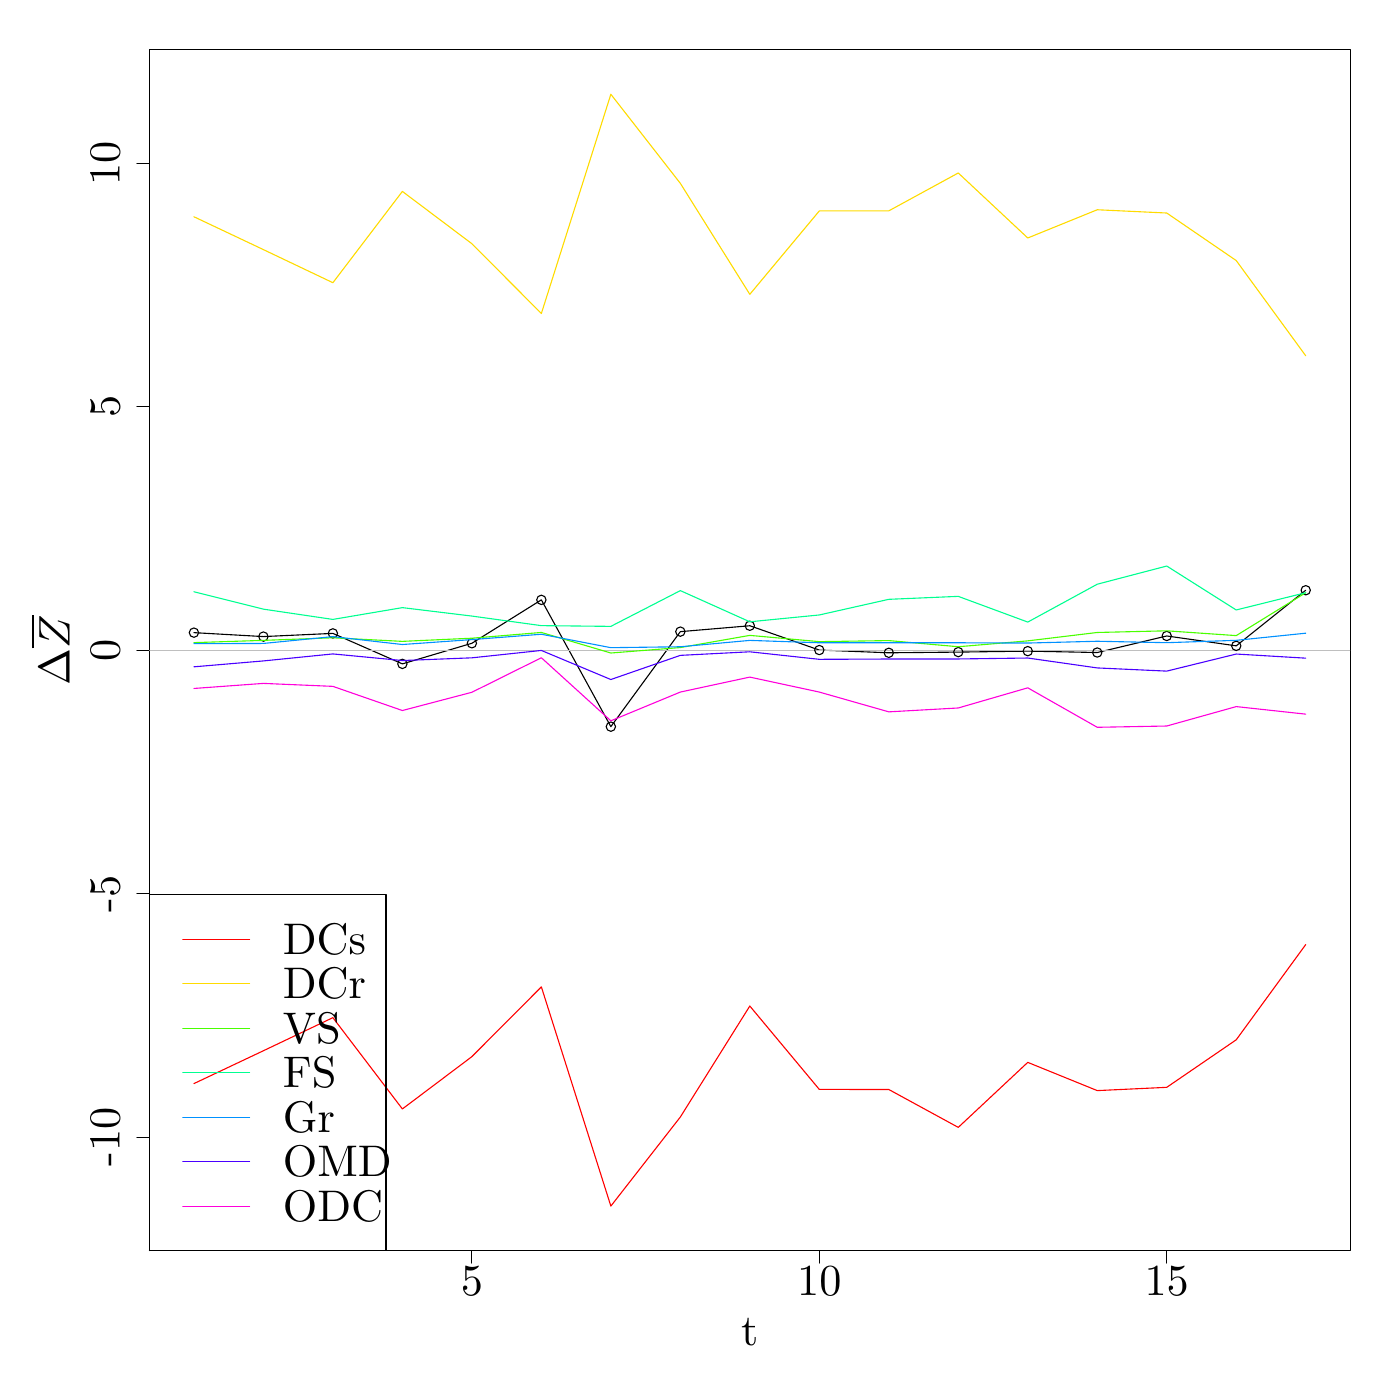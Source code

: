 % Created by tikzDevice version 0.7.0 on 2014-05-27 10:00:43
% !TEX encoding = UTF-8 Unicode
\documentclass{article}
\nonstopmode

\usepackage{tikz}

\usepackage[active,tightpage,psfixbb]{preview}

\PreviewEnvironment{pgfpicture}

\setlength\PreviewBorder{0pt}

\newcommand{\SweaveOpts}[1]{}  % do not interfere with LaTeX
\newcommand{\SweaveInput}[1]{} % because they are not real TeX commands
\newcommand{\Sexpr}[1]{}       % will only be parsed by R


\setlength\parindent{0pt}
\usepackage{mdframed}

\begin{document}

\begin{tikzpicture}[x=1pt,y=1pt]
\definecolor[named]{fillColor}{rgb}{1.00,1.00,1.00}
\path[use as bounding box,fill=fillColor,fill opacity=0.00] (0,0) rectangle (505.89,505.89);
\begin{scope}
\path[clip] ( 54.00, 54.00) rectangle (487.89,487.89);
\definecolor[named]{drawColor}{rgb}{0.00,0.00,0.00}

\path[draw=drawColor,line width= 0.4pt,line join=round,line cap=round] ( 70.07,277.28) --
	( 95.18,275.86) --
	(120.29,277.01) --
	(145.40,265.99) --
	(170.51,273.44) --
	(195.62,289.13) --
	(220.73,243.31) --
	(245.84,277.64) --
	(270.94,279.77) --
	(296.05,270.99) --
	(321.16,270.00) --
	(346.27,270.25) --
	(371.38,270.60) --
	(396.49,270.10) --
	(421.60,276.08) --
	(446.71,272.51) --
	(471.82,292.60);
\end{scope}
\begin{scope}
\path[clip] (  0.00,  0.00) rectangle (505.89,505.89);
\definecolor[named]{drawColor}{rgb}{0.00,0.00,0.00}

\path[draw=drawColor,line width= 0.4pt,line join=round,line cap=round] (170.51, 54.00) -- (421.60, 54.00);

\path[draw=drawColor,line width= 0.4pt,line join=round,line cap=round] (170.51, 54.00) -- (170.51, 49.50);

\path[draw=drawColor,line width= 0.4pt,line join=round,line cap=round] (296.05, 54.00) -- (296.05, 49.50);

\path[draw=drawColor,line width= 0.4pt,line join=round,line cap=round] (421.60, 54.00) -- (421.60, 49.50);

\node[text=drawColor,anchor=base,inner sep=0pt, outer sep=0pt, scale=  1.60] at (170.51, 37.80) {5};

\node[text=drawColor,anchor=base,inner sep=0pt, outer sep=0pt, scale=  1.60] at (296.05, 37.80) {10};

\node[text=drawColor,anchor=base,inner sep=0pt, outer sep=0pt, scale=  1.60] at (421.60, 37.80) {15};

\path[draw=drawColor,line width= 0.4pt,line join=round,line cap=round] ( 54.00, 95.01) -- ( 54.00,446.88);

\path[draw=drawColor,line width= 0.4pt,line join=round,line cap=round] ( 54.00, 95.01) -- ( 49.50, 95.01);

\path[draw=drawColor,line width= 0.4pt,line join=round,line cap=round] ( 54.00,182.98) -- ( 49.50,182.98);

\path[draw=drawColor,line width= 0.4pt,line join=round,line cap=round] ( 54.00,270.95) -- ( 49.50,270.95);

\path[draw=drawColor,line width= 0.4pt,line join=round,line cap=round] ( 54.00,358.91) -- ( 49.50,358.91);

\path[draw=drawColor,line width= 0.4pt,line join=round,line cap=round] ( 54.00,446.88) -- ( 49.50,446.88);

\node[text=drawColor,rotate= 90.00,anchor=base,inner sep=0pt, outer sep=0pt, scale=  1.60] at ( 43.20, 95.01) {-10};

\node[text=drawColor,rotate= 90.00,anchor=base,inner sep=0pt, outer sep=0pt, scale=  1.60] at ( 43.20,182.98) {-5};

\node[text=drawColor,rotate= 90.00,anchor=base,inner sep=0pt, outer sep=0pt, scale=  1.60] at ( 43.20,270.95) {0};

\node[text=drawColor,rotate= 90.00,anchor=base,inner sep=0pt, outer sep=0pt, scale=  1.60] at ( 43.20,358.91) {5};

\node[text=drawColor,rotate= 90.00,anchor=base,inner sep=0pt, outer sep=0pt, scale=  1.60] at ( 43.20,446.88) {10};

\path[draw=drawColor,line width= 0.4pt,line join=round,line cap=round] ( 54.00, 54.00) --
	(487.89, 54.00) --
	(487.89,487.89) --
	( 54.00,487.89) --
	( 54.00, 54.00);
\end{scope}
\begin{scope}
\path[clip] (  0.00,  0.00) rectangle (505.89,505.89);
\definecolor[named]{drawColor}{rgb}{0.00,0.00,0.00}

\node[text=drawColor,anchor=base,inner sep=0pt, outer sep=0pt, scale=  1.60] at (270.95, 19.80) {t};

\node[text=drawColor,rotate= 90.00,anchor=base,inner sep=0pt, outer sep=0pt, scale=  1.60] at ( 25.20,270.95) {$\Delta \overline{Z}$};
\end{scope}
\begin{scope}
\path[clip] ( 54.00, 54.00) rectangle (487.89,487.89);
\definecolor[named]{drawColor}{rgb}{0.75,0.75,0.75}

\path[draw=drawColor,line width= 0.4pt,line join=round,line cap=round] ( 54.00,270.95) -- (487.89,270.95);
\definecolor[named]{drawColor}{rgb}{0.00,0.00,0.00}

\path[draw=drawColor,line width= 0.4pt,line join=round,line cap=round] ( 70.07,277.28) circle (  1.69);

\path[draw=drawColor,line width= 0.4pt,line join=round,line cap=round] ( 95.18,275.86) circle (  1.69);

\path[draw=drawColor,line width= 0.4pt,line join=round,line cap=round] (120.29,277.01) circle (  1.69);

\path[draw=drawColor,line width= 0.4pt,line join=round,line cap=round] (145.40,265.99) circle (  1.69);

\path[draw=drawColor,line width= 0.4pt,line join=round,line cap=round] (170.51,273.44) circle (  1.69);

\path[draw=drawColor,line width= 0.4pt,line join=round,line cap=round] (195.62,289.13) circle (  1.69);

\path[draw=drawColor,line width= 0.4pt,line join=round,line cap=round] (220.73,243.31) circle (  1.69);

\path[draw=drawColor,line width= 0.4pt,line join=round,line cap=round] (245.84,277.64) circle (  1.69);

\path[draw=drawColor,line width= 0.4pt,line join=round,line cap=round] (270.94,279.77) circle (  1.69);

\path[draw=drawColor,line width= 0.4pt,line join=round,line cap=round] (296.05,270.99) circle (  1.69);

\path[draw=drawColor,line width= 0.4pt,line join=round,line cap=round] (321.16,270.00) circle (  1.69);

\path[draw=drawColor,line width= 0.4pt,line join=round,line cap=round] (346.27,270.25) circle (  1.69);

\path[draw=drawColor,line width= 0.4pt,line join=round,line cap=round] (371.38,270.60) circle (  1.69);

\path[draw=drawColor,line width= 0.4pt,line join=round,line cap=round] (396.49,270.10) circle (  1.69);

\path[draw=drawColor,line width= 0.4pt,line join=round,line cap=round] (421.60,276.08) circle (  1.69);

\path[draw=drawColor,line width= 0.4pt,line join=round,line cap=round] (446.71,272.51) circle (  1.69);

\path[draw=drawColor,line width= 0.4pt,line join=round,line cap=round] (471.82,292.60) circle (  1.69);
\definecolor[named]{drawColor}{rgb}{1.00,0.00,0.00}

\path[draw=drawColor,line width= 0.4pt,line join=round,line cap=round] ( 70.07,114.33) --
	( 95.18,126.20) --
	(120.29,138.16) --
	(145.40,105.17) --
	(170.51,124.07) --
	(195.62,149.28) --
	(220.73, 70.07) --
	(245.84,102.26) --
	(270.94,142.36) --
	(296.05,112.23) --
	(321.16,112.20) --
	(346.27, 98.51) --
	(371.38,122.00) --
	(396.49,111.80) --
	(421.60,112.98) --
	(446.71,130.16) --
	(471.82,164.57);
\definecolor[named]{drawColor}{rgb}{1.00,0.86,0.00}

\path[draw=drawColor,line width= 0.4pt,line join=round,line cap=round] ( 70.07,427.56) --
	( 95.18,415.69) --
	(120.29,403.73) --
	(145.40,436.72) --
	(170.51,417.82) --
	(195.62,392.61) --
	(220.73,471.82) --
	(245.84,439.63) --
	(270.94,399.53) --
	(296.05,429.66) --
	(321.16,429.69) --
	(346.27,443.38) --
	(371.38,419.89) --
	(396.49,430.09) --
	(421.60,428.91) --
	(446.71,411.73) --
	(471.82,377.32);
\definecolor[named]{drawColor}{rgb}{0.29,1.00,0.00}

\path[draw=drawColor,line width= 0.4pt,line join=round,line cap=round] ( 70.07,273.67) --
	( 95.18,274.49) --
	(120.29,275.42) --
	(145.40,274.13) --
	(170.51,275.27) --
	(195.62,277.35) --
	(220.73,269.92) --
	(245.84,271.89) --
	(270.94,276.29) --
	(296.05,274.03) --
	(321.16,274.41) --
	(346.27,272.19) --
	(371.38,274.31) --
	(396.49,277.34) --
	(421.60,277.94) --
	(446.71,276.21) --
	(471.82,291.71);
\definecolor[named]{drawColor}{rgb}{0.00,1.00,0.57}

\path[draw=drawColor,line width= 0.4pt,line join=round,line cap=round] ( 70.07,292.06) --
	( 95.18,285.77) --
	(120.29,282.06) --
	(145.40,286.32) --
	(170.51,283.27) --
	(195.62,279.81) --
	(220.73,279.55) --
	(245.84,292.47) --
	(270.94,281.20) --
	(296.05,283.67) --
	(321.16,289.32) --
	(346.27,290.39) --
	(371.38,281.10) --
	(396.49,294.78) --
	(421.60,301.35) --
	(446.71,285.47) --
	(471.82,291.71);
\definecolor[named]{drawColor}{rgb}{0.00,0.57,1.00}

\path[draw=drawColor,line width= 0.4pt,line join=round,line cap=round] ( 70.07,273.29) --
	( 95.18,273.38) --
	(120.29,275.84) --
	(145.40,272.99) --
	(170.51,274.77) --
	(195.62,276.70) --
	(220.73,271.85) --
	(245.84,272.18) --
	(270.94,274.48) --
	(296.05,273.62) --
	(321.16,273.64) --
	(346.27,273.62) --
	(371.38,273.52) --
	(396.49,274.17) --
	(421.60,273.65) --
	(446.71,274.50) --
	(471.82,277.08);
\definecolor[named]{drawColor}{rgb}{0.29,0.00,1.00}

\path[draw=drawColor,line width= 0.4pt,line join=round,line cap=round] ( 70.07,264.93) --
	( 95.18,267.06) --
	(120.29,269.59) --
	(145.40,267.20) --
	(170.51,268.18) --
	(195.62,270.85) --
	(220.73,260.34) --
	(245.84,269.07) --
	(270.94,270.36) --
	(296.05,267.64) --
	(321.16,267.75) --
	(346.27,267.77) --
	(371.38,268.11) --
	(396.49,264.53) --
	(421.60,263.38) --
	(446.71,269.55) --
	(471.82,268.06);
\definecolor[named]{drawColor}{rgb}{1.00,0.00,0.86}

\path[draw=drawColor,line width= 0.4pt,line join=round,line cap=round] ( 70.07,257.11) --
	( 95.18,258.94) --
	(120.29,257.87) --
	(145.40,249.14) --
	(170.51,255.73) --
	(195.62,268.21) --
	(220.73,245.42) --
	(245.84,255.81) --
	(270.94,261.22) --
	(296.05,255.81) --
	(321.16,248.66) --
	(346.27,250.06) --
	(371.38,257.34) --
	(396.49,243.08) --
	(421.60,243.54) --
	(446.71,250.56) --
	(471.82,247.83);
\definecolor[named]{drawColor}{rgb}{0.00,0.00,0.00}

\path[draw=drawColor,line width= 0.4pt,line join=round,line cap=round] ( 54.00,182.56) rectangle (139.48, 54.00);
\definecolor[named]{drawColor}{rgb}{1.00,0.00,0.00}

\path[draw=drawColor,line width= 0.4pt,line join=round,line cap=round] ( 66.05,166.49) -- ( 90.16,166.49);
\definecolor[named]{drawColor}{rgb}{1.00,0.86,0.00}

\path[draw=drawColor,line width= 0.4pt,line join=round,line cap=round] ( 66.05,150.42) -- ( 90.16,150.42);
\definecolor[named]{drawColor}{rgb}{0.29,1.00,0.00}

\path[draw=drawColor,line width= 0.4pt,line join=round,line cap=round] ( 66.05,134.35) -- ( 90.16,134.35);
\definecolor[named]{drawColor}{rgb}{0.00,1.00,0.57}

\path[draw=drawColor,line width= 0.4pt,line join=round,line cap=round] ( 66.05,118.28) -- ( 90.16,118.28);
\definecolor[named]{drawColor}{rgb}{0.00,0.57,1.00}

\path[draw=drawColor,line width= 0.4pt,line join=round,line cap=round] ( 66.05,102.21) -- ( 90.16,102.21);
\definecolor[named]{drawColor}{rgb}{0.29,0.00,1.00}

\path[draw=drawColor,line width= 0.4pt,line join=round,line cap=round] ( 66.05, 86.14) -- ( 90.16, 86.14);
\definecolor[named]{drawColor}{rgb}{1.00,0.00,0.86}

\path[draw=drawColor,line width= 0.4pt,line join=round,line cap=round] ( 66.05, 70.07) -- ( 90.16, 70.07);
\definecolor[named]{drawColor}{rgb}{0.00,0.00,0.00}

\node[text=drawColor,anchor=base west,inner sep=0pt, outer sep=0pt, scale=  1.60] at (102.21,160.98) {DCs};

\node[text=drawColor,anchor=base west,inner sep=0pt, outer sep=0pt, scale=  1.60] at (102.21,144.91) {DCr};

\node[text=drawColor,anchor=base west,inner sep=0pt, outer sep=0pt, scale=  1.60] at (102.21,128.84) {VS};

\node[text=drawColor,anchor=base west,inner sep=0pt, outer sep=0pt, scale=  1.60] at (102.21,112.77) {FS};

\node[text=drawColor,anchor=base west,inner sep=0pt, outer sep=0pt, scale=  1.60] at (102.21, 96.70) {Gr};

\node[text=drawColor,anchor=base west,inner sep=0pt, outer sep=0pt, scale=  1.60] at (102.21, 80.63) {OMD};

\node[text=drawColor,anchor=base west,inner sep=0pt, outer sep=0pt, scale=  1.60] at (102.21, 64.56) {ODC};
\end{scope}
\end{tikzpicture}

\end{document}
